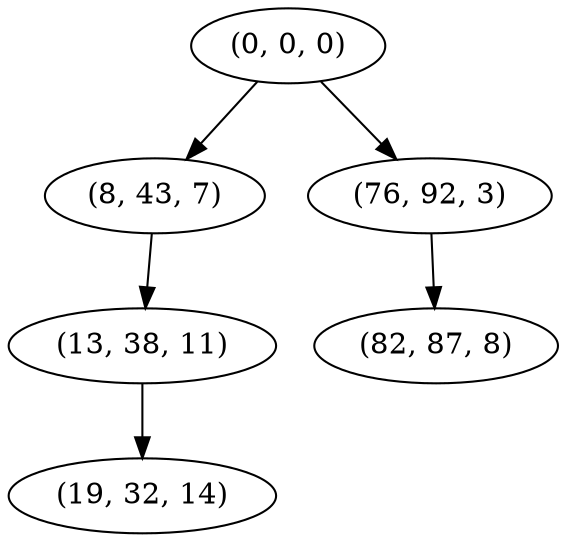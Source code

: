 digraph tree {
    "(0, 0, 0)";
    "(8, 43, 7)";
    "(13, 38, 11)";
    "(19, 32, 14)";
    "(76, 92, 3)";
    "(82, 87, 8)";
    "(0, 0, 0)" -> "(8, 43, 7)";
    "(0, 0, 0)" -> "(76, 92, 3)";
    "(8, 43, 7)" -> "(13, 38, 11)";
    "(13, 38, 11)" -> "(19, 32, 14)";
    "(76, 92, 3)" -> "(82, 87, 8)";
}
